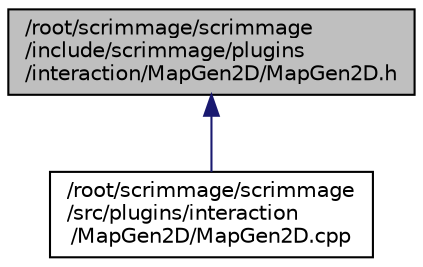digraph "/root/scrimmage/scrimmage/include/scrimmage/plugins/interaction/MapGen2D/MapGen2D.h"
{
 // LATEX_PDF_SIZE
  edge [fontname="Helvetica",fontsize="10",labelfontname="Helvetica",labelfontsize="10"];
  node [fontname="Helvetica",fontsize="10",shape=record];
  Node1 [label="/root/scrimmage/scrimmage\l/include/scrimmage/plugins\l/interaction/MapGen2D/MapGen2D.h",height=0.2,width=0.4,color="black", fillcolor="grey75", style="filled", fontcolor="black",tooltip="Brief file description."];
  Node1 -> Node2 [dir="back",color="midnightblue",fontsize="10",style="solid",fontname="Helvetica"];
  Node2 [label="/root/scrimmage/scrimmage\l/src/plugins/interaction\l/MapGen2D/MapGen2D.cpp",height=0.2,width=0.4,color="black", fillcolor="white", style="filled",URL="$MapGen2D_8cpp.html",tooltip="Brief file description."];
}
